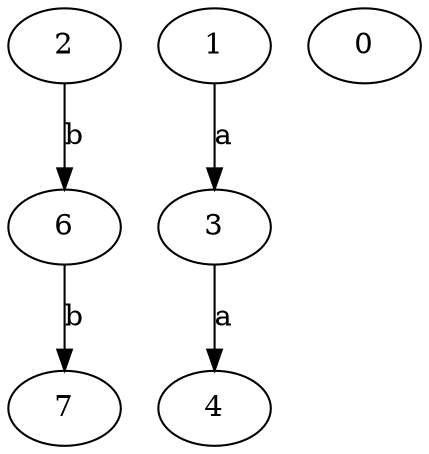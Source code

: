 strict digraph  {
2;
3;
0;
1;
4;
6;
7;
2 -> 6  [label=b];
3 -> 4  [label=a];
1 -> 3  [label=a];
6 -> 7  [label=b];
}
